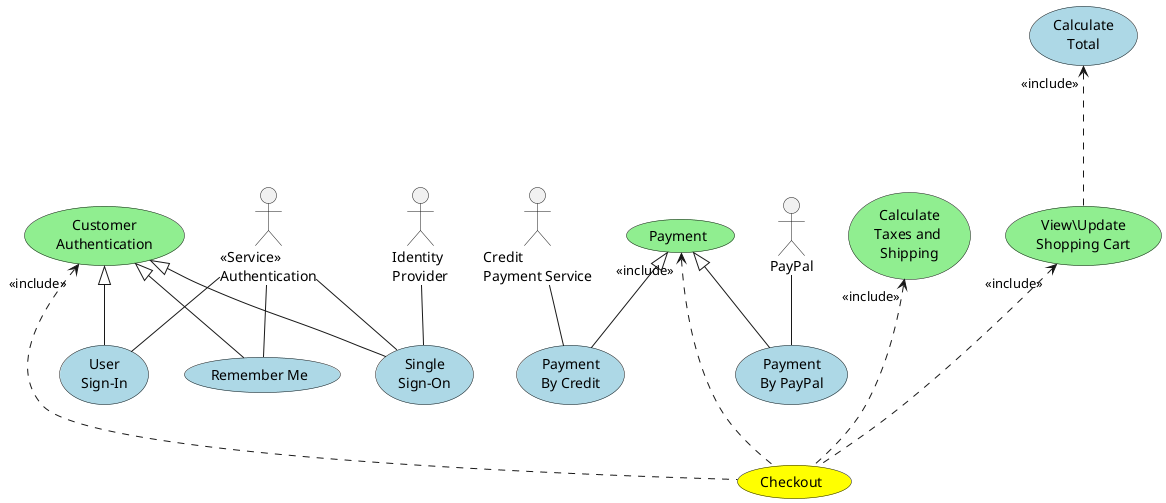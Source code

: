 @startuml
usecase (Checkout) as UC4 #yellow
usecase (Customer\nAuthentication) as UC2  #lightgreen
UC2"<<include>>" <...   UC4 
usecase (View\Update\nShopping Cart) as UC3 #lightgreen
UC3 "<<include>>" <...   UC4
usecase (Calculate\nTaxes and \nShipping) as UC5 #lightgreen
UC5 "<<include>>" <...   UC4 
usecase (Payment) as UC6 #lightgreen
UC6 "<<include>>" <...    UC4 
usecase (Payment\nBy Credit) as UC11 #lightblue
usecase (Payment\nBy PayPal) as UC12 #lightblue
actor "Credit\nPayment Service"
"Credit\nPayment Service" -- UC11
UC6<|-- UC11
actor "PayPal"
"PayPal" --UC12
UC6<|--UC12
usecase (Calculate\nTotal) as UC7 #lightblue
UC7 "<<include>>" <...    UC3 
usecase (User\nSign-In) as UC8 #lightblue
usecase (Remember Me) as UC9 #lightblue
usecase (Single\nSign-On) as UC10 #lightblue
actor "<<Service>>\nAuthentication" 
"<<Service>>\nAuthentication"  -- UC8
"<<Service>>\nAuthentication"  -- UC9
"<<Service>>\nAuthentication"  -- UC10
UC2<|-- UC8
UC2<|-- UC9
UC2<|-- UC10
actor "Identity\nProvider"
"Identity\nProvider" -- UC10

@enduml

